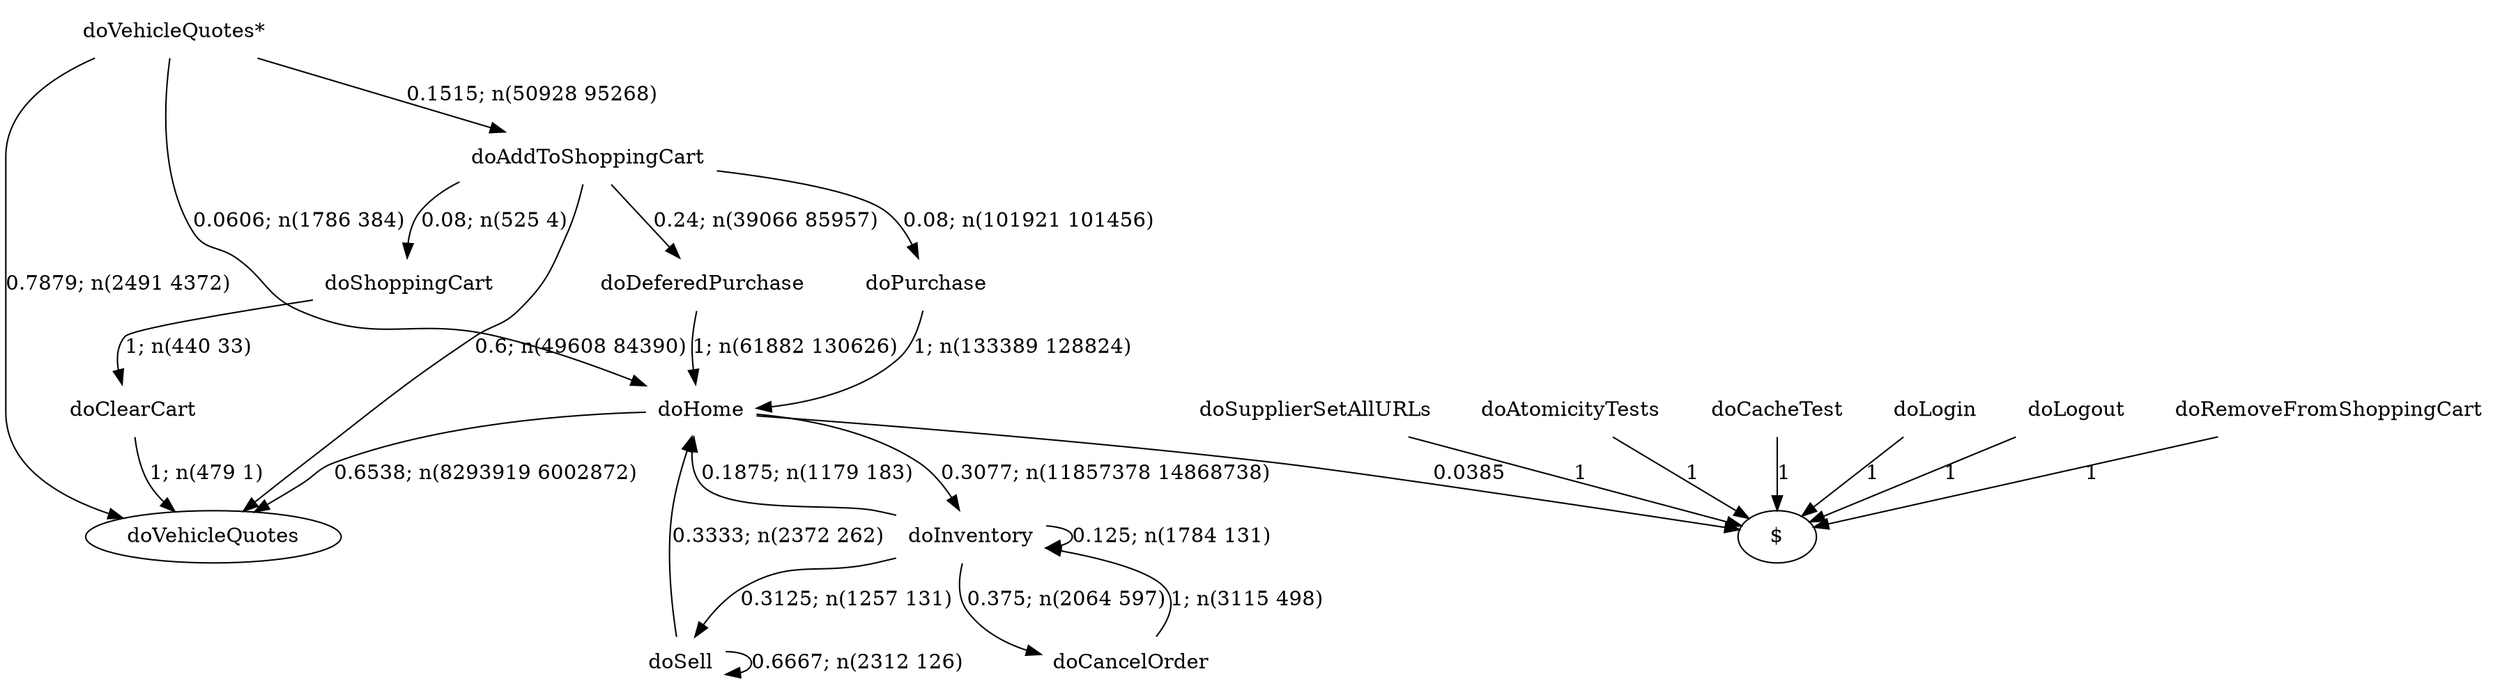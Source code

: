 digraph G {"doVehicleQuotes*" [label="doVehicleQuotes*",shape=none];"doSupplierSetAllURLs" [label="doSupplierSetAllURLs",shape=none];"doAtomicityTests" [label="doAtomicityTests",shape=none];"doCacheTest" [label="doCacheTest",shape=none];"doLogin" [label="doLogin",shape=none];"doAddToShoppingCart" [label="doAddToShoppingCart",shape=none];"doDeferedPurchase" [label="doDeferedPurchase",shape=none];"doHome" [label="doHome",shape=none];"doShoppingCart" [label="doShoppingCart",shape=none];"doClearCart" [label="doClearCart",shape=none];"doPurchase" [label="doPurchase",shape=none];"doInventory" [label="doInventory",shape=none];"doSell" [label="doSell",shape=none];"doLogout" [label="doLogout",shape=none];"doCancelOrder" [label="doCancelOrder",shape=none];"doRemoveFromShoppingCart" [label="doRemoveFromShoppingCart",shape=none];"doVehicleQuotes*"->"doVehicleQuotes" [style=solid,label="0.7879; n(2491 4372)"];"doVehicleQuotes*"->"doAddToShoppingCart" [style=solid,label="0.1515; n(50928 95268)"];"doVehicleQuotes*"->"doHome" [style=solid,label="0.0606; n(1786 384)"];"doSupplierSetAllURLs"->"$" [style=solid,label="1"];"doAtomicityTests"->"$" [style=solid,label="1"];"doCacheTest"->"$" [style=solid,label="1"];"doLogin"->"$" [style=solid,label="1"];"doAddToShoppingCart"->"doVehicleQuotes" [style=solid,label="0.6; n(49608 84390)"];"doAddToShoppingCart"->"doDeferedPurchase" [style=solid,label="0.24; n(39066 85957)"];"doAddToShoppingCart"->"doShoppingCart" [style=solid,label="0.08; n(525 4)"];"doAddToShoppingCart"->"doPurchase" [style=solid,label="0.08; n(101921 101456)"];"doDeferedPurchase"->"doHome" [style=solid,label="1; n(61882 130626)"];"doHome"->"doVehicleQuotes" [style=solid,label="0.6538; n(8293919 6002872)"];"doHome"->"doInventory" [style=solid,label="0.3077; n(11857378 14868738)"];"doHome"->"$" [style=solid,label="0.0385"];"doShoppingCart"->"doClearCart" [style=solid,label="1; n(440 33)"];"doClearCart"->"doVehicleQuotes" [style=solid,label="1; n(479 1)"];"doPurchase"->"doHome" [style=solid,label="1; n(133389 128824)"];"doInventory"->"doHome" [style=solid,label="0.1875; n(1179 183)"];"doInventory"->"doInventory" [style=solid,label="0.125; n(1784 131)"];"doInventory"->"doSell" [style=solid,label="0.3125; n(1257 131)"];"doInventory"->"doCancelOrder" [style=solid,label="0.375; n(2064 597)"];"doSell"->"doHome" [style=solid,label="0.3333; n(2372 262)"];"doSell"->"doSell" [style=solid,label="0.6667; n(2312 126)"];"doLogout"->"$" [style=solid,label="1"];"doCancelOrder"->"doInventory" [style=solid,label="1; n(3115 498)"];"doRemoveFromShoppingCart"->"$" [style=solid,label="1"];}